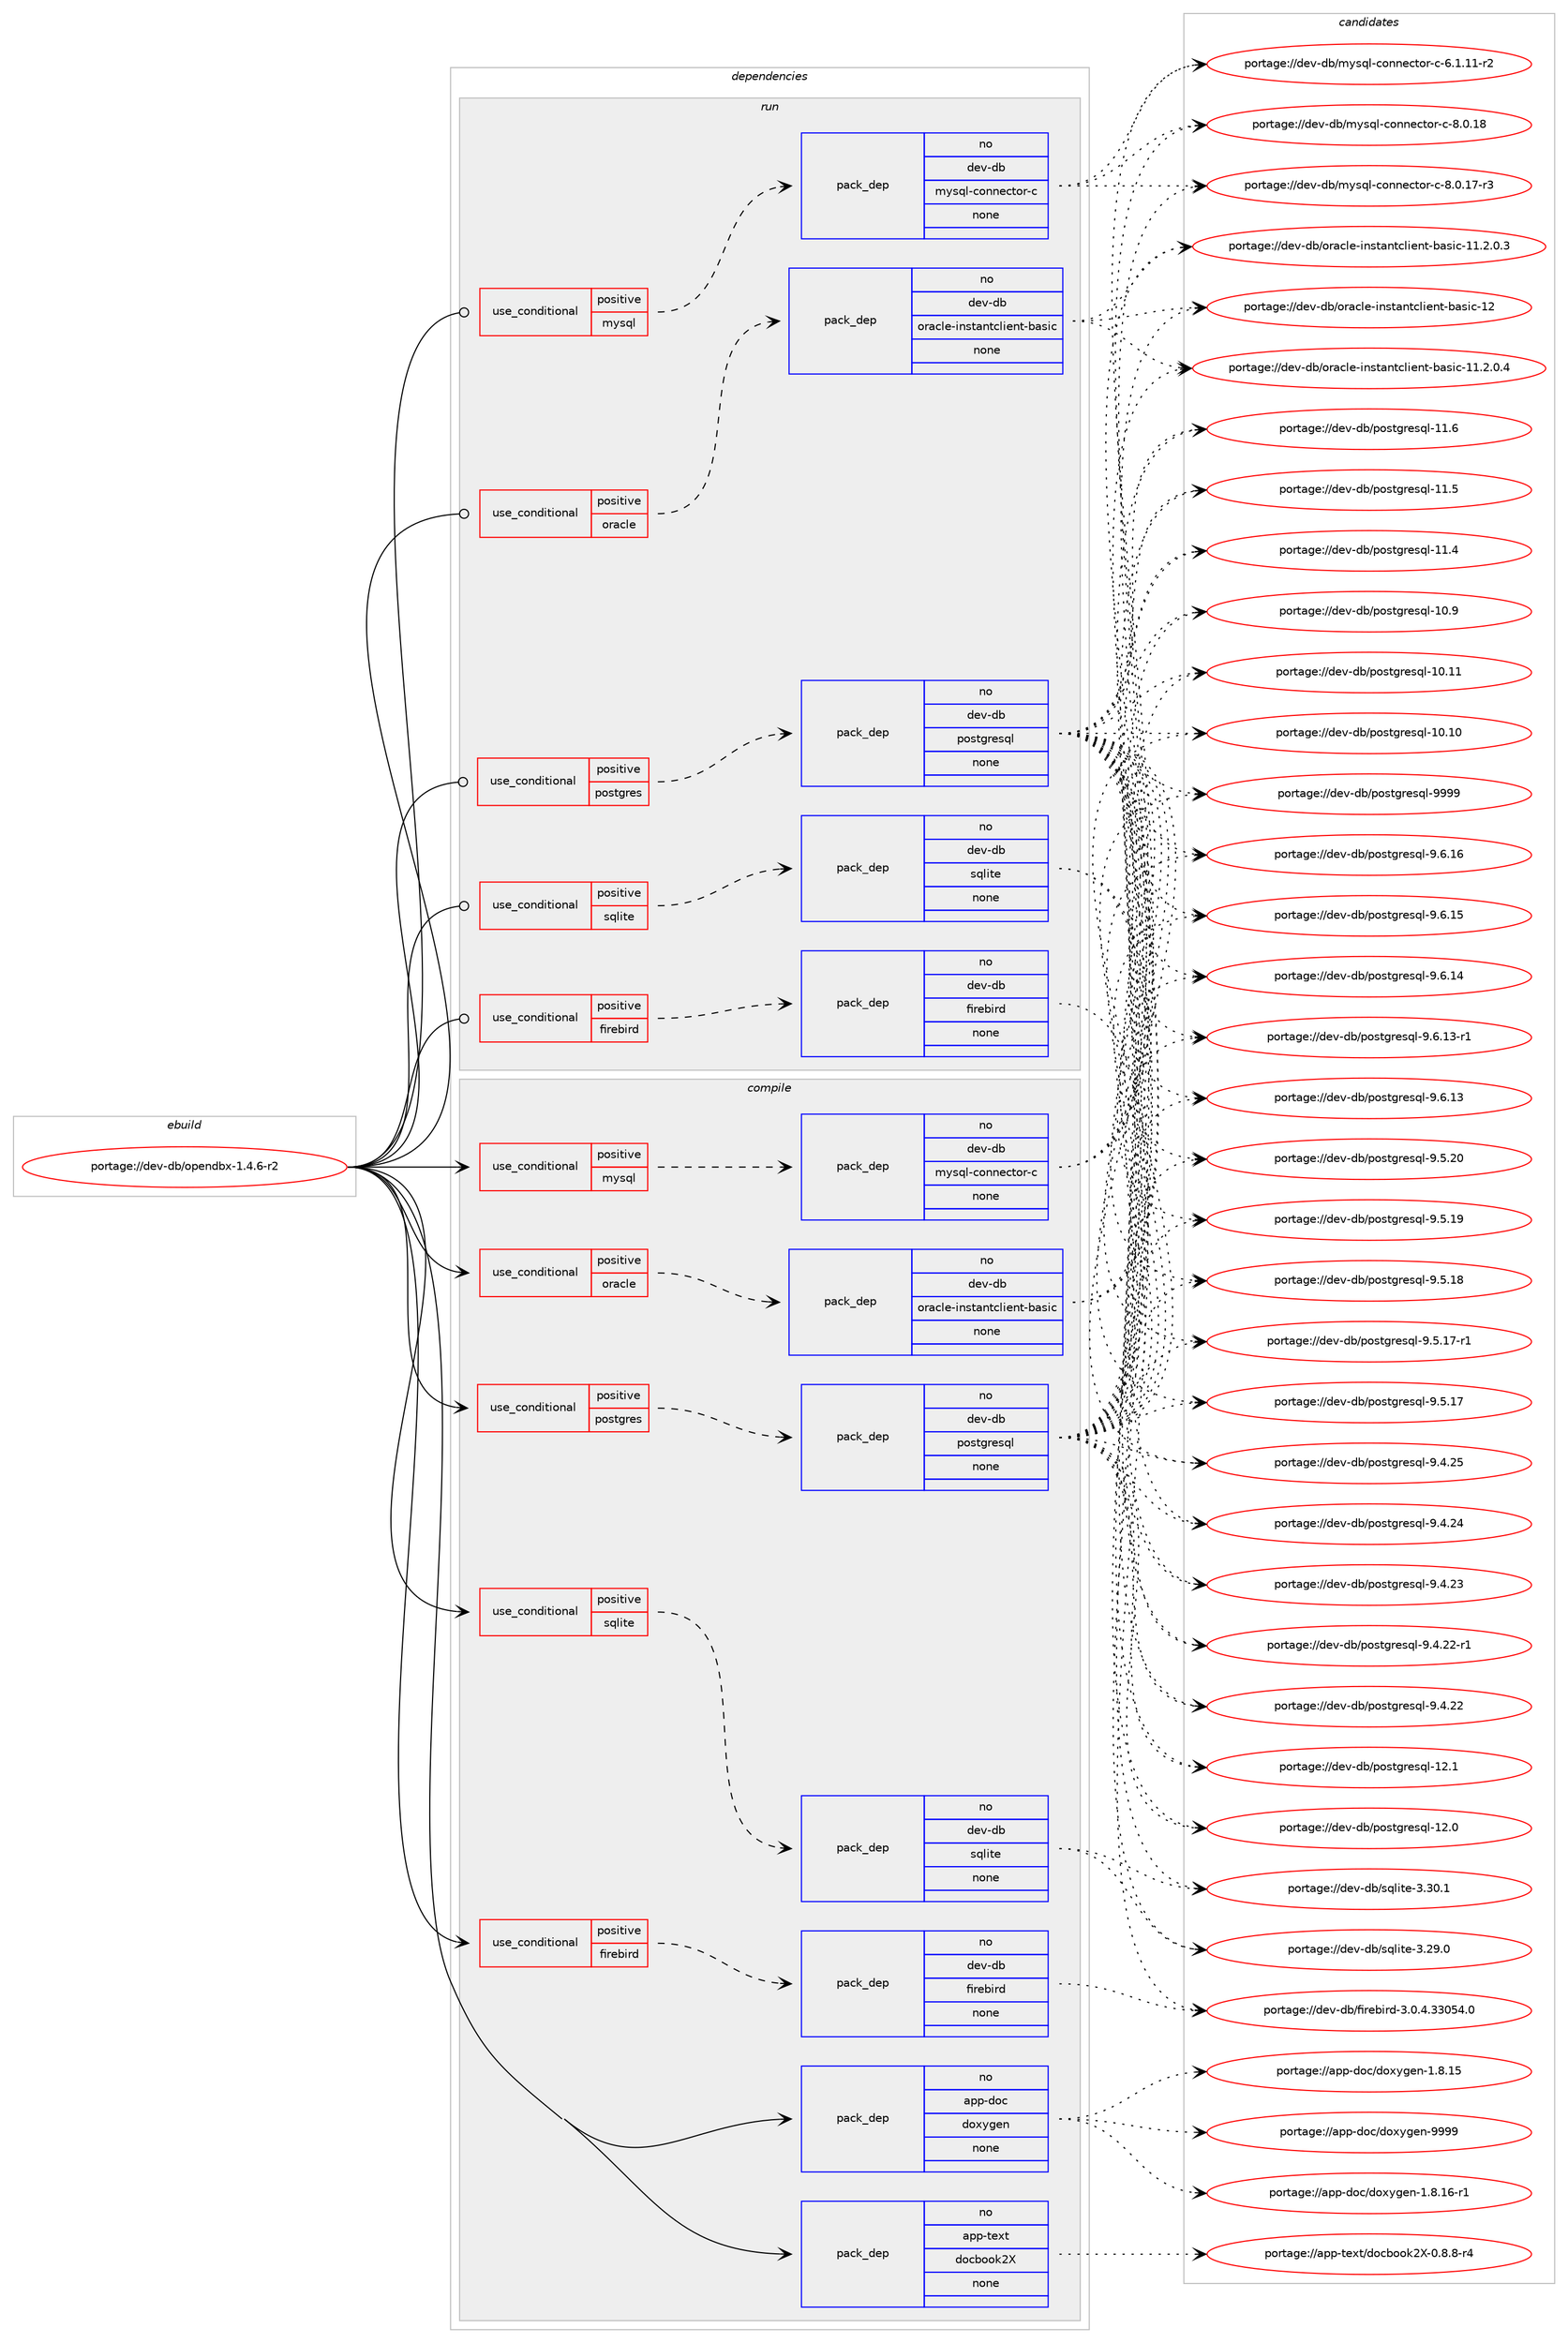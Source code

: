 digraph prolog {

# *************
# Graph options
# *************

newrank=true;
concentrate=true;
compound=true;
graph [rankdir=LR,fontname=Helvetica,fontsize=10,ranksep=1.5];#, ranksep=2.5, nodesep=0.2];
edge  [arrowhead=vee];
node  [fontname=Helvetica,fontsize=10];

# **********
# The ebuild
# **********

subgraph cluster_leftcol {
color=gray;
label=<<i>ebuild</i>>;
id [label="portage://dev-db/opendbx-1.4.6-r2", color=red, width=4, href="../dev-db/opendbx-1.4.6-r2.svg"];
}

# ****************
# The dependencies
# ****************

subgraph cluster_midcol {
color=gray;
label=<<i>dependencies</i>>;
subgraph cluster_compile {
fillcolor="#eeeeee";
style=filled;
label=<<i>compile</i>>;
subgraph cond137745 {
dependency581453 [label=<<TABLE BORDER="0" CELLBORDER="1" CELLSPACING="0" CELLPADDING="4"><TR><TD ROWSPAN="3" CELLPADDING="10">use_conditional</TD></TR><TR><TD>positive</TD></TR><TR><TD>firebird</TD></TR></TABLE>>, shape=none, color=red];
subgraph pack436480 {
dependency581454 [label=<<TABLE BORDER="0" CELLBORDER="1" CELLSPACING="0" CELLPADDING="4" WIDTH="220"><TR><TD ROWSPAN="6" CELLPADDING="30">pack_dep</TD></TR><TR><TD WIDTH="110">no</TD></TR><TR><TD>dev-db</TD></TR><TR><TD>firebird</TD></TR><TR><TD>none</TD></TR><TR><TD></TD></TR></TABLE>>, shape=none, color=blue];
}
dependency581453:e -> dependency581454:w [weight=20,style="dashed",arrowhead="vee"];
}
id:e -> dependency581453:w [weight=20,style="solid",arrowhead="vee"];
subgraph cond137746 {
dependency581455 [label=<<TABLE BORDER="0" CELLBORDER="1" CELLSPACING="0" CELLPADDING="4"><TR><TD ROWSPAN="3" CELLPADDING="10">use_conditional</TD></TR><TR><TD>positive</TD></TR><TR><TD>mysql</TD></TR></TABLE>>, shape=none, color=red];
subgraph pack436481 {
dependency581456 [label=<<TABLE BORDER="0" CELLBORDER="1" CELLSPACING="0" CELLPADDING="4" WIDTH="220"><TR><TD ROWSPAN="6" CELLPADDING="30">pack_dep</TD></TR><TR><TD WIDTH="110">no</TD></TR><TR><TD>dev-db</TD></TR><TR><TD>mysql-connector-c</TD></TR><TR><TD>none</TD></TR><TR><TD></TD></TR></TABLE>>, shape=none, color=blue];
}
dependency581455:e -> dependency581456:w [weight=20,style="dashed",arrowhead="vee"];
}
id:e -> dependency581455:w [weight=20,style="solid",arrowhead="vee"];
subgraph cond137747 {
dependency581457 [label=<<TABLE BORDER="0" CELLBORDER="1" CELLSPACING="0" CELLPADDING="4"><TR><TD ROWSPAN="3" CELLPADDING="10">use_conditional</TD></TR><TR><TD>positive</TD></TR><TR><TD>oracle</TD></TR></TABLE>>, shape=none, color=red];
subgraph pack436482 {
dependency581458 [label=<<TABLE BORDER="0" CELLBORDER="1" CELLSPACING="0" CELLPADDING="4" WIDTH="220"><TR><TD ROWSPAN="6" CELLPADDING="30">pack_dep</TD></TR><TR><TD WIDTH="110">no</TD></TR><TR><TD>dev-db</TD></TR><TR><TD>oracle-instantclient-basic</TD></TR><TR><TD>none</TD></TR><TR><TD></TD></TR></TABLE>>, shape=none, color=blue];
}
dependency581457:e -> dependency581458:w [weight=20,style="dashed",arrowhead="vee"];
}
id:e -> dependency581457:w [weight=20,style="solid",arrowhead="vee"];
subgraph cond137748 {
dependency581459 [label=<<TABLE BORDER="0" CELLBORDER="1" CELLSPACING="0" CELLPADDING="4"><TR><TD ROWSPAN="3" CELLPADDING="10">use_conditional</TD></TR><TR><TD>positive</TD></TR><TR><TD>postgres</TD></TR></TABLE>>, shape=none, color=red];
subgraph pack436483 {
dependency581460 [label=<<TABLE BORDER="0" CELLBORDER="1" CELLSPACING="0" CELLPADDING="4" WIDTH="220"><TR><TD ROWSPAN="6" CELLPADDING="30">pack_dep</TD></TR><TR><TD WIDTH="110">no</TD></TR><TR><TD>dev-db</TD></TR><TR><TD>postgresql</TD></TR><TR><TD>none</TD></TR><TR><TD></TD></TR></TABLE>>, shape=none, color=blue];
}
dependency581459:e -> dependency581460:w [weight=20,style="dashed",arrowhead="vee"];
}
id:e -> dependency581459:w [weight=20,style="solid",arrowhead="vee"];
subgraph cond137749 {
dependency581461 [label=<<TABLE BORDER="0" CELLBORDER="1" CELLSPACING="0" CELLPADDING="4"><TR><TD ROWSPAN="3" CELLPADDING="10">use_conditional</TD></TR><TR><TD>positive</TD></TR><TR><TD>sqlite</TD></TR></TABLE>>, shape=none, color=red];
subgraph pack436484 {
dependency581462 [label=<<TABLE BORDER="0" CELLBORDER="1" CELLSPACING="0" CELLPADDING="4" WIDTH="220"><TR><TD ROWSPAN="6" CELLPADDING="30">pack_dep</TD></TR><TR><TD WIDTH="110">no</TD></TR><TR><TD>dev-db</TD></TR><TR><TD>sqlite</TD></TR><TR><TD>none</TD></TR><TR><TD></TD></TR></TABLE>>, shape=none, color=blue];
}
dependency581461:e -> dependency581462:w [weight=20,style="dashed",arrowhead="vee"];
}
id:e -> dependency581461:w [weight=20,style="solid",arrowhead="vee"];
subgraph pack436485 {
dependency581463 [label=<<TABLE BORDER="0" CELLBORDER="1" CELLSPACING="0" CELLPADDING="4" WIDTH="220"><TR><TD ROWSPAN="6" CELLPADDING="30">pack_dep</TD></TR><TR><TD WIDTH="110">no</TD></TR><TR><TD>app-doc</TD></TR><TR><TD>doxygen</TD></TR><TR><TD>none</TD></TR><TR><TD></TD></TR></TABLE>>, shape=none, color=blue];
}
id:e -> dependency581463:w [weight=20,style="solid",arrowhead="vee"];
subgraph pack436486 {
dependency581464 [label=<<TABLE BORDER="0" CELLBORDER="1" CELLSPACING="0" CELLPADDING="4" WIDTH="220"><TR><TD ROWSPAN="6" CELLPADDING="30">pack_dep</TD></TR><TR><TD WIDTH="110">no</TD></TR><TR><TD>app-text</TD></TR><TR><TD>docbook2X</TD></TR><TR><TD>none</TD></TR><TR><TD></TD></TR></TABLE>>, shape=none, color=blue];
}
id:e -> dependency581464:w [weight=20,style="solid",arrowhead="vee"];
}
subgraph cluster_compileandrun {
fillcolor="#eeeeee";
style=filled;
label=<<i>compile and run</i>>;
}
subgraph cluster_run {
fillcolor="#eeeeee";
style=filled;
label=<<i>run</i>>;
subgraph cond137750 {
dependency581465 [label=<<TABLE BORDER="0" CELLBORDER="1" CELLSPACING="0" CELLPADDING="4"><TR><TD ROWSPAN="3" CELLPADDING="10">use_conditional</TD></TR><TR><TD>positive</TD></TR><TR><TD>firebird</TD></TR></TABLE>>, shape=none, color=red];
subgraph pack436487 {
dependency581466 [label=<<TABLE BORDER="0" CELLBORDER="1" CELLSPACING="0" CELLPADDING="4" WIDTH="220"><TR><TD ROWSPAN="6" CELLPADDING="30">pack_dep</TD></TR><TR><TD WIDTH="110">no</TD></TR><TR><TD>dev-db</TD></TR><TR><TD>firebird</TD></TR><TR><TD>none</TD></TR><TR><TD></TD></TR></TABLE>>, shape=none, color=blue];
}
dependency581465:e -> dependency581466:w [weight=20,style="dashed",arrowhead="vee"];
}
id:e -> dependency581465:w [weight=20,style="solid",arrowhead="odot"];
subgraph cond137751 {
dependency581467 [label=<<TABLE BORDER="0" CELLBORDER="1" CELLSPACING="0" CELLPADDING="4"><TR><TD ROWSPAN="3" CELLPADDING="10">use_conditional</TD></TR><TR><TD>positive</TD></TR><TR><TD>mysql</TD></TR></TABLE>>, shape=none, color=red];
subgraph pack436488 {
dependency581468 [label=<<TABLE BORDER="0" CELLBORDER="1" CELLSPACING="0" CELLPADDING="4" WIDTH="220"><TR><TD ROWSPAN="6" CELLPADDING="30">pack_dep</TD></TR><TR><TD WIDTH="110">no</TD></TR><TR><TD>dev-db</TD></TR><TR><TD>mysql-connector-c</TD></TR><TR><TD>none</TD></TR><TR><TD></TD></TR></TABLE>>, shape=none, color=blue];
}
dependency581467:e -> dependency581468:w [weight=20,style="dashed",arrowhead="vee"];
}
id:e -> dependency581467:w [weight=20,style="solid",arrowhead="odot"];
subgraph cond137752 {
dependency581469 [label=<<TABLE BORDER="0" CELLBORDER="1" CELLSPACING="0" CELLPADDING="4"><TR><TD ROWSPAN="3" CELLPADDING="10">use_conditional</TD></TR><TR><TD>positive</TD></TR><TR><TD>oracle</TD></TR></TABLE>>, shape=none, color=red];
subgraph pack436489 {
dependency581470 [label=<<TABLE BORDER="0" CELLBORDER="1" CELLSPACING="0" CELLPADDING="4" WIDTH="220"><TR><TD ROWSPAN="6" CELLPADDING="30">pack_dep</TD></TR><TR><TD WIDTH="110">no</TD></TR><TR><TD>dev-db</TD></TR><TR><TD>oracle-instantclient-basic</TD></TR><TR><TD>none</TD></TR><TR><TD></TD></TR></TABLE>>, shape=none, color=blue];
}
dependency581469:e -> dependency581470:w [weight=20,style="dashed",arrowhead="vee"];
}
id:e -> dependency581469:w [weight=20,style="solid",arrowhead="odot"];
subgraph cond137753 {
dependency581471 [label=<<TABLE BORDER="0" CELLBORDER="1" CELLSPACING="0" CELLPADDING="4"><TR><TD ROWSPAN="3" CELLPADDING="10">use_conditional</TD></TR><TR><TD>positive</TD></TR><TR><TD>postgres</TD></TR></TABLE>>, shape=none, color=red];
subgraph pack436490 {
dependency581472 [label=<<TABLE BORDER="0" CELLBORDER="1" CELLSPACING="0" CELLPADDING="4" WIDTH="220"><TR><TD ROWSPAN="6" CELLPADDING="30">pack_dep</TD></TR><TR><TD WIDTH="110">no</TD></TR><TR><TD>dev-db</TD></TR><TR><TD>postgresql</TD></TR><TR><TD>none</TD></TR><TR><TD></TD></TR></TABLE>>, shape=none, color=blue];
}
dependency581471:e -> dependency581472:w [weight=20,style="dashed",arrowhead="vee"];
}
id:e -> dependency581471:w [weight=20,style="solid",arrowhead="odot"];
subgraph cond137754 {
dependency581473 [label=<<TABLE BORDER="0" CELLBORDER="1" CELLSPACING="0" CELLPADDING="4"><TR><TD ROWSPAN="3" CELLPADDING="10">use_conditional</TD></TR><TR><TD>positive</TD></TR><TR><TD>sqlite</TD></TR></TABLE>>, shape=none, color=red];
subgraph pack436491 {
dependency581474 [label=<<TABLE BORDER="0" CELLBORDER="1" CELLSPACING="0" CELLPADDING="4" WIDTH="220"><TR><TD ROWSPAN="6" CELLPADDING="30">pack_dep</TD></TR><TR><TD WIDTH="110">no</TD></TR><TR><TD>dev-db</TD></TR><TR><TD>sqlite</TD></TR><TR><TD>none</TD></TR><TR><TD></TD></TR></TABLE>>, shape=none, color=blue];
}
dependency581473:e -> dependency581474:w [weight=20,style="dashed",arrowhead="vee"];
}
id:e -> dependency581473:w [weight=20,style="solid",arrowhead="odot"];
}
}

# **************
# The candidates
# **************

subgraph cluster_choices {
rank=same;
color=gray;
label=<<i>candidates</i>>;

subgraph choice436480 {
color=black;
nodesep=1;
choice100101118451009847102105114101981051141004551464846524651514853524648 [label="portage://dev-db/firebird-3.0.4.33054.0", color=red, width=4,href="../dev-db/firebird-3.0.4.33054.0.svg"];
dependency581454:e -> choice100101118451009847102105114101981051141004551464846524651514853524648:w [style=dotted,weight="100"];
}
subgraph choice436481 {
color=black;
nodesep=1;
choice100101118451009847109121115113108459911111011010199116111114459945564648464956 [label="portage://dev-db/mysql-connector-c-8.0.18", color=red, width=4,href="../dev-db/mysql-connector-c-8.0.18.svg"];
choice1001011184510098471091211151131084599111110110101991161111144599455646484649554511451 [label="portage://dev-db/mysql-connector-c-8.0.17-r3", color=red, width=4,href="../dev-db/mysql-connector-c-8.0.17-r3.svg"];
choice1001011184510098471091211151131084599111110110101991161111144599455446494649494511450 [label="portage://dev-db/mysql-connector-c-6.1.11-r2", color=red, width=4,href="../dev-db/mysql-connector-c-6.1.11-r2.svg"];
dependency581456:e -> choice100101118451009847109121115113108459911111011010199116111114459945564648464956:w [style=dotted,weight="100"];
dependency581456:e -> choice1001011184510098471091211151131084599111110110101991161111144599455646484649554511451:w [style=dotted,weight="100"];
dependency581456:e -> choice1001011184510098471091211151131084599111110110101991161111144599455446494649494511450:w [style=dotted,weight="100"];
}
subgraph choice436482 {
color=black;
nodesep=1;
choice100101118451009847111114979910810145105110115116971101169910810510111011645989711510599454950 [label="portage://dev-db/oracle-instantclient-basic-12", color=red, width=4,href="../dev-db/oracle-instantclient-basic-12.svg"];
choice100101118451009847111114979910810145105110115116971101169910810510111011645989711510599454949465046484652 [label="portage://dev-db/oracle-instantclient-basic-11.2.0.4", color=red, width=4,href="../dev-db/oracle-instantclient-basic-11.2.0.4.svg"];
choice100101118451009847111114979910810145105110115116971101169910810510111011645989711510599454949465046484651 [label="portage://dev-db/oracle-instantclient-basic-11.2.0.3", color=red, width=4,href="../dev-db/oracle-instantclient-basic-11.2.0.3.svg"];
dependency581458:e -> choice100101118451009847111114979910810145105110115116971101169910810510111011645989711510599454950:w [style=dotted,weight="100"];
dependency581458:e -> choice100101118451009847111114979910810145105110115116971101169910810510111011645989711510599454949465046484652:w [style=dotted,weight="100"];
dependency581458:e -> choice100101118451009847111114979910810145105110115116971101169910810510111011645989711510599454949465046484651:w [style=dotted,weight="100"];
}
subgraph choice436483 {
color=black;
nodesep=1;
choice1001011184510098471121111151161031141011151131084557575757 [label="portage://dev-db/postgresql-9999", color=red, width=4,href="../dev-db/postgresql-9999.svg"];
choice10010111845100984711211111511610311410111511310845574654464954 [label="portage://dev-db/postgresql-9.6.16", color=red, width=4,href="../dev-db/postgresql-9.6.16.svg"];
choice10010111845100984711211111511610311410111511310845574654464953 [label="portage://dev-db/postgresql-9.6.15", color=red, width=4,href="../dev-db/postgresql-9.6.15.svg"];
choice10010111845100984711211111511610311410111511310845574654464952 [label="portage://dev-db/postgresql-9.6.14", color=red, width=4,href="../dev-db/postgresql-9.6.14.svg"];
choice100101118451009847112111115116103114101115113108455746544649514511449 [label="portage://dev-db/postgresql-9.6.13-r1", color=red, width=4,href="../dev-db/postgresql-9.6.13-r1.svg"];
choice10010111845100984711211111511610311410111511310845574654464951 [label="portage://dev-db/postgresql-9.6.13", color=red, width=4,href="../dev-db/postgresql-9.6.13.svg"];
choice10010111845100984711211111511610311410111511310845574653465048 [label="portage://dev-db/postgresql-9.5.20", color=red, width=4,href="../dev-db/postgresql-9.5.20.svg"];
choice10010111845100984711211111511610311410111511310845574653464957 [label="portage://dev-db/postgresql-9.5.19", color=red, width=4,href="../dev-db/postgresql-9.5.19.svg"];
choice10010111845100984711211111511610311410111511310845574653464956 [label="portage://dev-db/postgresql-9.5.18", color=red, width=4,href="../dev-db/postgresql-9.5.18.svg"];
choice100101118451009847112111115116103114101115113108455746534649554511449 [label="portage://dev-db/postgresql-9.5.17-r1", color=red, width=4,href="../dev-db/postgresql-9.5.17-r1.svg"];
choice10010111845100984711211111511610311410111511310845574653464955 [label="portage://dev-db/postgresql-9.5.17", color=red, width=4,href="../dev-db/postgresql-9.5.17.svg"];
choice10010111845100984711211111511610311410111511310845574652465053 [label="portage://dev-db/postgresql-9.4.25", color=red, width=4,href="../dev-db/postgresql-9.4.25.svg"];
choice10010111845100984711211111511610311410111511310845574652465052 [label="portage://dev-db/postgresql-9.4.24", color=red, width=4,href="../dev-db/postgresql-9.4.24.svg"];
choice10010111845100984711211111511610311410111511310845574652465051 [label="portage://dev-db/postgresql-9.4.23", color=red, width=4,href="../dev-db/postgresql-9.4.23.svg"];
choice100101118451009847112111115116103114101115113108455746524650504511449 [label="portage://dev-db/postgresql-9.4.22-r1", color=red, width=4,href="../dev-db/postgresql-9.4.22-r1.svg"];
choice10010111845100984711211111511610311410111511310845574652465050 [label="portage://dev-db/postgresql-9.4.22", color=red, width=4,href="../dev-db/postgresql-9.4.22.svg"];
choice1001011184510098471121111151161031141011151131084549504649 [label="portage://dev-db/postgresql-12.1", color=red, width=4,href="../dev-db/postgresql-12.1.svg"];
choice1001011184510098471121111151161031141011151131084549504648 [label="portage://dev-db/postgresql-12.0", color=red, width=4,href="../dev-db/postgresql-12.0.svg"];
choice1001011184510098471121111151161031141011151131084549494654 [label="portage://dev-db/postgresql-11.6", color=red, width=4,href="../dev-db/postgresql-11.6.svg"];
choice1001011184510098471121111151161031141011151131084549494653 [label="portage://dev-db/postgresql-11.5", color=red, width=4,href="../dev-db/postgresql-11.5.svg"];
choice1001011184510098471121111151161031141011151131084549494652 [label="portage://dev-db/postgresql-11.4", color=red, width=4,href="../dev-db/postgresql-11.4.svg"];
choice1001011184510098471121111151161031141011151131084549484657 [label="portage://dev-db/postgresql-10.9", color=red, width=4,href="../dev-db/postgresql-10.9.svg"];
choice100101118451009847112111115116103114101115113108454948464949 [label="portage://dev-db/postgresql-10.11", color=red, width=4,href="../dev-db/postgresql-10.11.svg"];
choice100101118451009847112111115116103114101115113108454948464948 [label="portage://dev-db/postgresql-10.10", color=red, width=4,href="../dev-db/postgresql-10.10.svg"];
dependency581460:e -> choice1001011184510098471121111151161031141011151131084557575757:w [style=dotted,weight="100"];
dependency581460:e -> choice10010111845100984711211111511610311410111511310845574654464954:w [style=dotted,weight="100"];
dependency581460:e -> choice10010111845100984711211111511610311410111511310845574654464953:w [style=dotted,weight="100"];
dependency581460:e -> choice10010111845100984711211111511610311410111511310845574654464952:w [style=dotted,weight="100"];
dependency581460:e -> choice100101118451009847112111115116103114101115113108455746544649514511449:w [style=dotted,weight="100"];
dependency581460:e -> choice10010111845100984711211111511610311410111511310845574654464951:w [style=dotted,weight="100"];
dependency581460:e -> choice10010111845100984711211111511610311410111511310845574653465048:w [style=dotted,weight="100"];
dependency581460:e -> choice10010111845100984711211111511610311410111511310845574653464957:w [style=dotted,weight="100"];
dependency581460:e -> choice10010111845100984711211111511610311410111511310845574653464956:w [style=dotted,weight="100"];
dependency581460:e -> choice100101118451009847112111115116103114101115113108455746534649554511449:w [style=dotted,weight="100"];
dependency581460:e -> choice10010111845100984711211111511610311410111511310845574653464955:w [style=dotted,weight="100"];
dependency581460:e -> choice10010111845100984711211111511610311410111511310845574652465053:w [style=dotted,weight="100"];
dependency581460:e -> choice10010111845100984711211111511610311410111511310845574652465052:w [style=dotted,weight="100"];
dependency581460:e -> choice10010111845100984711211111511610311410111511310845574652465051:w [style=dotted,weight="100"];
dependency581460:e -> choice100101118451009847112111115116103114101115113108455746524650504511449:w [style=dotted,weight="100"];
dependency581460:e -> choice10010111845100984711211111511610311410111511310845574652465050:w [style=dotted,weight="100"];
dependency581460:e -> choice1001011184510098471121111151161031141011151131084549504649:w [style=dotted,weight="100"];
dependency581460:e -> choice1001011184510098471121111151161031141011151131084549504648:w [style=dotted,weight="100"];
dependency581460:e -> choice1001011184510098471121111151161031141011151131084549494654:w [style=dotted,weight="100"];
dependency581460:e -> choice1001011184510098471121111151161031141011151131084549494653:w [style=dotted,weight="100"];
dependency581460:e -> choice1001011184510098471121111151161031141011151131084549494652:w [style=dotted,weight="100"];
dependency581460:e -> choice1001011184510098471121111151161031141011151131084549484657:w [style=dotted,weight="100"];
dependency581460:e -> choice100101118451009847112111115116103114101115113108454948464949:w [style=dotted,weight="100"];
dependency581460:e -> choice100101118451009847112111115116103114101115113108454948464948:w [style=dotted,weight="100"];
}
subgraph choice436484 {
color=black;
nodesep=1;
choice10010111845100984711511310810511610145514651484649 [label="portage://dev-db/sqlite-3.30.1", color=red, width=4,href="../dev-db/sqlite-3.30.1.svg"];
choice10010111845100984711511310810511610145514650574648 [label="portage://dev-db/sqlite-3.29.0", color=red, width=4,href="../dev-db/sqlite-3.29.0.svg"];
dependency581462:e -> choice10010111845100984711511310810511610145514651484649:w [style=dotted,weight="100"];
dependency581462:e -> choice10010111845100984711511310810511610145514650574648:w [style=dotted,weight="100"];
}
subgraph choice436485 {
color=black;
nodesep=1;
choice971121124510011199471001111201211031011104557575757 [label="portage://app-doc/doxygen-9999", color=red, width=4,href="../app-doc/doxygen-9999.svg"];
choice97112112451001119947100111120121103101110454946564649544511449 [label="portage://app-doc/doxygen-1.8.16-r1", color=red, width=4,href="../app-doc/doxygen-1.8.16-r1.svg"];
choice9711211245100111994710011112012110310111045494656464953 [label="portage://app-doc/doxygen-1.8.15", color=red, width=4,href="../app-doc/doxygen-1.8.15.svg"];
dependency581463:e -> choice971121124510011199471001111201211031011104557575757:w [style=dotted,weight="100"];
dependency581463:e -> choice97112112451001119947100111120121103101110454946564649544511449:w [style=dotted,weight="100"];
dependency581463:e -> choice9711211245100111994710011112012110310111045494656464953:w [style=dotted,weight="100"];
}
subgraph choice436486 {
color=black;
nodesep=1;
choice971121124511610112011647100111999811111110750884548465646564511452 [label="portage://app-text/docbook2X-0.8.8-r4", color=red, width=4,href="../app-text/docbook2X-0.8.8-r4.svg"];
dependency581464:e -> choice971121124511610112011647100111999811111110750884548465646564511452:w [style=dotted,weight="100"];
}
subgraph choice436487 {
color=black;
nodesep=1;
choice100101118451009847102105114101981051141004551464846524651514853524648 [label="portage://dev-db/firebird-3.0.4.33054.0", color=red, width=4,href="../dev-db/firebird-3.0.4.33054.0.svg"];
dependency581466:e -> choice100101118451009847102105114101981051141004551464846524651514853524648:w [style=dotted,weight="100"];
}
subgraph choice436488 {
color=black;
nodesep=1;
choice100101118451009847109121115113108459911111011010199116111114459945564648464956 [label="portage://dev-db/mysql-connector-c-8.0.18", color=red, width=4,href="../dev-db/mysql-connector-c-8.0.18.svg"];
choice1001011184510098471091211151131084599111110110101991161111144599455646484649554511451 [label="portage://dev-db/mysql-connector-c-8.0.17-r3", color=red, width=4,href="../dev-db/mysql-connector-c-8.0.17-r3.svg"];
choice1001011184510098471091211151131084599111110110101991161111144599455446494649494511450 [label="portage://dev-db/mysql-connector-c-6.1.11-r2", color=red, width=4,href="../dev-db/mysql-connector-c-6.1.11-r2.svg"];
dependency581468:e -> choice100101118451009847109121115113108459911111011010199116111114459945564648464956:w [style=dotted,weight="100"];
dependency581468:e -> choice1001011184510098471091211151131084599111110110101991161111144599455646484649554511451:w [style=dotted,weight="100"];
dependency581468:e -> choice1001011184510098471091211151131084599111110110101991161111144599455446494649494511450:w [style=dotted,weight="100"];
}
subgraph choice436489 {
color=black;
nodesep=1;
choice100101118451009847111114979910810145105110115116971101169910810510111011645989711510599454950 [label="portage://dev-db/oracle-instantclient-basic-12", color=red, width=4,href="../dev-db/oracle-instantclient-basic-12.svg"];
choice100101118451009847111114979910810145105110115116971101169910810510111011645989711510599454949465046484652 [label="portage://dev-db/oracle-instantclient-basic-11.2.0.4", color=red, width=4,href="../dev-db/oracle-instantclient-basic-11.2.0.4.svg"];
choice100101118451009847111114979910810145105110115116971101169910810510111011645989711510599454949465046484651 [label="portage://dev-db/oracle-instantclient-basic-11.2.0.3", color=red, width=4,href="../dev-db/oracle-instantclient-basic-11.2.0.3.svg"];
dependency581470:e -> choice100101118451009847111114979910810145105110115116971101169910810510111011645989711510599454950:w [style=dotted,weight="100"];
dependency581470:e -> choice100101118451009847111114979910810145105110115116971101169910810510111011645989711510599454949465046484652:w [style=dotted,weight="100"];
dependency581470:e -> choice100101118451009847111114979910810145105110115116971101169910810510111011645989711510599454949465046484651:w [style=dotted,weight="100"];
}
subgraph choice436490 {
color=black;
nodesep=1;
choice1001011184510098471121111151161031141011151131084557575757 [label="portage://dev-db/postgresql-9999", color=red, width=4,href="../dev-db/postgresql-9999.svg"];
choice10010111845100984711211111511610311410111511310845574654464954 [label="portage://dev-db/postgresql-9.6.16", color=red, width=4,href="../dev-db/postgresql-9.6.16.svg"];
choice10010111845100984711211111511610311410111511310845574654464953 [label="portage://dev-db/postgresql-9.6.15", color=red, width=4,href="../dev-db/postgresql-9.6.15.svg"];
choice10010111845100984711211111511610311410111511310845574654464952 [label="portage://dev-db/postgresql-9.6.14", color=red, width=4,href="../dev-db/postgresql-9.6.14.svg"];
choice100101118451009847112111115116103114101115113108455746544649514511449 [label="portage://dev-db/postgresql-9.6.13-r1", color=red, width=4,href="../dev-db/postgresql-9.6.13-r1.svg"];
choice10010111845100984711211111511610311410111511310845574654464951 [label="portage://dev-db/postgresql-9.6.13", color=red, width=4,href="../dev-db/postgresql-9.6.13.svg"];
choice10010111845100984711211111511610311410111511310845574653465048 [label="portage://dev-db/postgresql-9.5.20", color=red, width=4,href="../dev-db/postgresql-9.5.20.svg"];
choice10010111845100984711211111511610311410111511310845574653464957 [label="portage://dev-db/postgresql-9.5.19", color=red, width=4,href="../dev-db/postgresql-9.5.19.svg"];
choice10010111845100984711211111511610311410111511310845574653464956 [label="portage://dev-db/postgresql-9.5.18", color=red, width=4,href="../dev-db/postgresql-9.5.18.svg"];
choice100101118451009847112111115116103114101115113108455746534649554511449 [label="portage://dev-db/postgresql-9.5.17-r1", color=red, width=4,href="../dev-db/postgresql-9.5.17-r1.svg"];
choice10010111845100984711211111511610311410111511310845574653464955 [label="portage://dev-db/postgresql-9.5.17", color=red, width=4,href="../dev-db/postgresql-9.5.17.svg"];
choice10010111845100984711211111511610311410111511310845574652465053 [label="portage://dev-db/postgresql-9.4.25", color=red, width=4,href="../dev-db/postgresql-9.4.25.svg"];
choice10010111845100984711211111511610311410111511310845574652465052 [label="portage://dev-db/postgresql-9.4.24", color=red, width=4,href="../dev-db/postgresql-9.4.24.svg"];
choice10010111845100984711211111511610311410111511310845574652465051 [label="portage://dev-db/postgresql-9.4.23", color=red, width=4,href="../dev-db/postgresql-9.4.23.svg"];
choice100101118451009847112111115116103114101115113108455746524650504511449 [label="portage://dev-db/postgresql-9.4.22-r1", color=red, width=4,href="../dev-db/postgresql-9.4.22-r1.svg"];
choice10010111845100984711211111511610311410111511310845574652465050 [label="portage://dev-db/postgresql-9.4.22", color=red, width=4,href="../dev-db/postgresql-9.4.22.svg"];
choice1001011184510098471121111151161031141011151131084549504649 [label="portage://dev-db/postgresql-12.1", color=red, width=4,href="../dev-db/postgresql-12.1.svg"];
choice1001011184510098471121111151161031141011151131084549504648 [label="portage://dev-db/postgresql-12.0", color=red, width=4,href="../dev-db/postgresql-12.0.svg"];
choice1001011184510098471121111151161031141011151131084549494654 [label="portage://dev-db/postgresql-11.6", color=red, width=4,href="../dev-db/postgresql-11.6.svg"];
choice1001011184510098471121111151161031141011151131084549494653 [label="portage://dev-db/postgresql-11.5", color=red, width=4,href="../dev-db/postgresql-11.5.svg"];
choice1001011184510098471121111151161031141011151131084549494652 [label="portage://dev-db/postgresql-11.4", color=red, width=4,href="../dev-db/postgresql-11.4.svg"];
choice1001011184510098471121111151161031141011151131084549484657 [label="portage://dev-db/postgresql-10.9", color=red, width=4,href="../dev-db/postgresql-10.9.svg"];
choice100101118451009847112111115116103114101115113108454948464949 [label="portage://dev-db/postgresql-10.11", color=red, width=4,href="../dev-db/postgresql-10.11.svg"];
choice100101118451009847112111115116103114101115113108454948464948 [label="portage://dev-db/postgresql-10.10", color=red, width=4,href="../dev-db/postgresql-10.10.svg"];
dependency581472:e -> choice1001011184510098471121111151161031141011151131084557575757:w [style=dotted,weight="100"];
dependency581472:e -> choice10010111845100984711211111511610311410111511310845574654464954:w [style=dotted,weight="100"];
dependency581472:e -> choice10010111845100984711211111511610311410111511310845574654464953:w [style=dotted,weight="100"];
dependency581472:e -> choice10010111845100984711211111511610311410111511310845574654464952:w [style=dotted,weight="100"];
dependency581472:e -> choice100101118451009847112111115116103114101115113108455746544649514511449:w [style=dotted,weight="100"];
dependency581472:e -> choice10010111845100984711211111511610311410111511310845574654464951:w [style=dotted,weight="100"];
dependency581472:e -> choice10010111845100984711211111511610311410111511310845574653465048:w [style=dotted,weight="100"];
dependency581472:e -> choice10010111845100984711211111511610311410111511310845574653464957:w [style=dotted,weight="100"];
dependency581472:e -> choice10010111845100984711211111511610311410111511310845574653464956:w [style=dotted,weight="100"];
dependency581472:e -> choice100101118451009847112111115116103114101115113108455746534649554511449:w [style=dotted,weight="100"];
dependency581472:e -> choice10010111845100984711211111511610311410111511310845574653464955:w [style=dotted,weight="100"];
dependency581472:e -> choice10010111845100984711211111511610311410111511310845574652465053:w [style=dotted,weight="100"];
dependency581472:e -> choice10010111845100984711211111511610311410111511310845574652465052:w [style=dotted,weight="100"];
dependency581472:e -> choice10010111845100984711211111511610311410111511310845574652465051:w [style=dotted,weight="100"];
dependency581472:e -> choice100101118451009847112111115116103114101115113108455746524650504511449:w [style=dotted,weight="100"];
dependency581472:e -> choice10010111845100984711211111511610311410111511310845574652465050:w [style=dotted,weight="100"];
dependency581472:e -> choice1001011184510098471121111151161031141011151131084549504649:w [style=dotted,weight="100"];
dependency581472:e -> choice1001011184510098471121111151161031141011151131084549504648:w [style=dotted,weight="100"];
dependency581472:e -> choice1001011184510098471121111151161031141011151131084549494654:w [style=dotted,weight="100"];
dependency581472:e -> choice1001011184510098471121111151161031141011151131084549494653:w [style=dotted,weight="100"];
dependency581472:e -> choice1001011184510098471121111151161031141011151131084549494652:w [style=dotted,weight="100"];
dependency581472:e -> choice1001011184510098471121111151161031141011151131084549484657:w [style=dotted,weight="100"];
dependency581472:e -> choice100101118451009847112111115116103114101115113108454948464949:w [style=dotted,weight="100"];
dependency581472:e -> choice100101118451009847112111115116103114101115113108454948464948:w [style=dotted,weight="100"];
}
subgraph choice436491 {
color=black;
nodesep=1;
choice10010111845100984711511310810511610145514651484649 [label="portage://dev-db/sqlite-3.30.1", color=red, width=4,href="../dev-db/sqlite-3.30.1.svg"];
choice10010111845100984711511310810511610145514650574648 [label="portage://dev-db/sqlite-3.29.0", color=red, width=4,href="../dev-db/sqlite-3.29.0.svg"];
dependency581474:e -> choice10010111845100984711511310810511610145514651484649:w [style=dotted,weight="100"];
dependency581474:e -> choice10010111845100984711511310810511610145514650574648:w [style=dotted,weight="100"];
}
}

}
